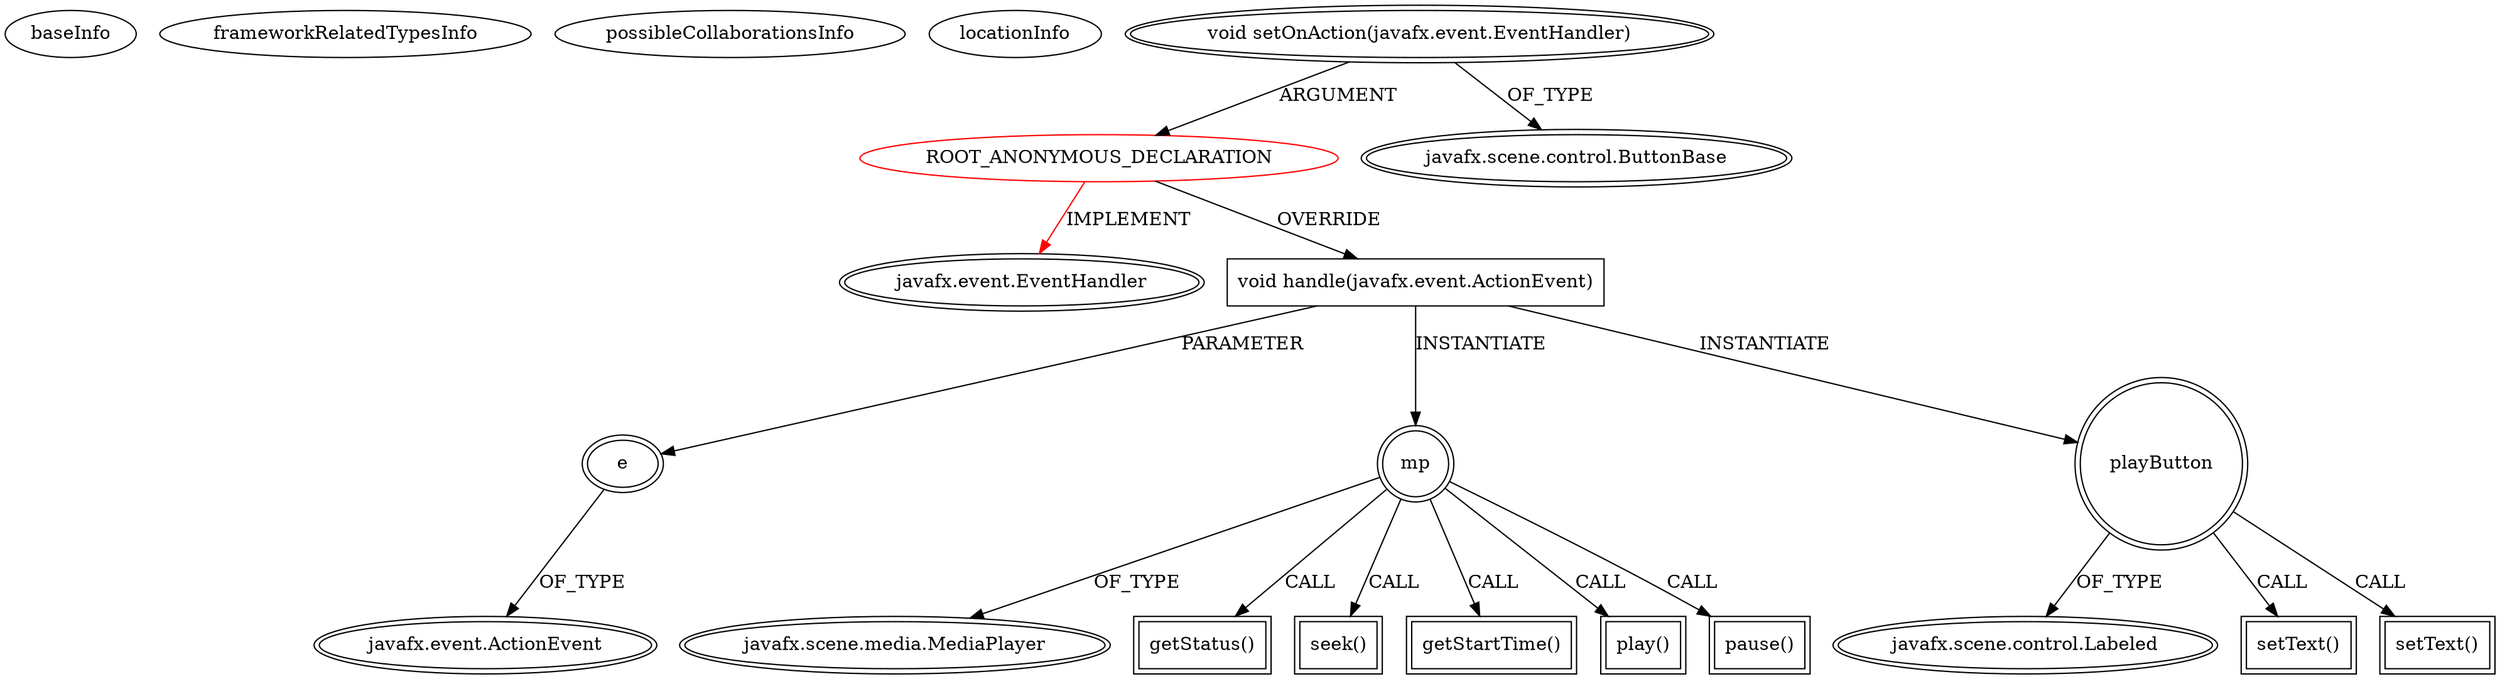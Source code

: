digraph {
baseInfo[graphId=1606,category="extension_graph",isAnonymous=true,possibleRelation=false]
frameworkRelatedTypesInfo[0="javafx.event.EventHandler"]
possibleCollaborationsInfo[]
locationInfo[projectName="Williamgood-CST517-VR",filePath="/Williamgood-CST517-VR/CST517-VR-master/src/MediaControl.java",contextSignature="void MediaControl(javafx.scene.media.MediaPlayer)",graphId="1606"]
0[label="ROOT_ANONYMOUS_DECLARATION",vertexType="ROOT_ANONYMOUS_DECLARATION",isFrameworkType=false,color=red]
1[label="javafx.event.EventHandler",vertexType="FRAMEWORK_INTERFACE_TYPE",isFrameworkType=true,peripheries=2]
2[label="void setOnAction(javafx.event.EventHandler)",vertexType="OUTSIDE_CALL",isFrameworkType=true,peripheries=2]
3[label="javafx.scene.control.ButtonBase",vertexType="FRAMEWORK_CLASS_TYPE",isFrameworkType=true,peripheries=2]
4[label="void handle(javafx.event.ActionEvent)",vertexType="OVERRIDING_METHOD_DECLARATION",isFrameworkType=false,shape=box]
5[label="e",vertexType="PARAMETER_DECLARATION",isFrameworkType=true,peripheries=2]
6[label="javafx.event.ActionEvent",vertexType="FRAMEWORK_CLASS_TYPE",isFrameworkType=true,peripheries=2]
7[label="mp",vertexType="VARIABLE_EXPRESION",isFrameworkType=true,peripheries=2,shape=circle]
9[label="javafx.scene.media.MediaPlayer",vertexType="FRAMEWORK_CLASS_TYPE",isFrameworkType=true,peripheries=2]
8[label="getStatus()",vertexType="INSIDE_CALL",isFrameworkType=true,peripheries=2,shape=box]
11[label="seek()",vertexType="INSIDE_CALL",isFrameworkType=true,peripheries=2,shape=box]
13[label="getStartTime()",vertexType="INSIDE_CALL",isFrameworkType=true,peripheries=2,shape=box]
14[label="playButton",vertexType="VARIABLE_EXPRESION",isFrameworkType=true,peripheries=2,shape=circle]
16[label="javafx.scene.control.Labeled",vertexType="FRAMEWORK_CLASS_TYPE",isFrameworkType=true,peripheries=2]
15[label="setText()",vertexType="INSIDE_CALL",isFrameworkType=true,peripheries=2,shape=box]
18[label="play()",vertexType="INSIDE_CALL",isFrameworkType=true,peripheries=2,shape=box]
20[label="setText()",vertexType="INSIDE_CALL",isFrameworkType=true,peripheries=2,shape=box]
22[label="pause()",vertexType="INSIDE_CALL",isFrameworkType=true,peripheries=2,shape=box]
0->1[label="IMPLEMENT",color=red]
2->0[label="ARGUMENT"]
2->3[label="OF_TYPE"]
0->4[label="OVERRIDE"]
5->6[label="OF_TYPE"]
4->5[label="PARAMETER"]
4->7[label="INSTANTIATE"]
7->9[label="OF_TYPE"]
7->8[label="CALL"]
7->11[label="CALL"]
7->13[label="CALL"]
4->14[label="INSTANTIATE"]
14->16[label="OF_TYPE"]
14->15[label="CALL"]
7->18[label="CALL"]
14->20[label="CALL"]
7->22[label="CALL"]
}
